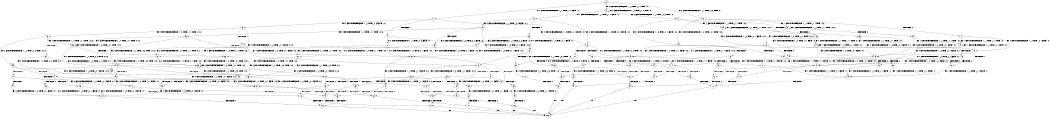 digraph BCG {
size = "7, 10.5";
center = TRUE;
node [shape = circle];
0 [peripheries = 2];
0 -> 1 [label = "EX !1 !ATOMIC_EXCH_BRANCH (1, +1, TRUE, +1, 1, FALSE) !:0:"];
0 -> 2 [label = "EX !2 !ATOMIC_EXCH_BRANCH (1, +1, TRUE, +0, 3, TRUE) !:0:"];
0 -> 3 [label = "EX !0 !ATOMIC_EXCH_BRANCH (1, +0, TRUE, +0, 1, TRUE) !:0:"];
1 -> 4 [label = "TERMINATE !1"];
1 -> 5 [label = "EX !2 !ATOMIC_EXCH_BRANCH (1, +1, TRUE, +0, 3, FALSE) !:0:1:"];
1 -> 6 [label = "EX !0 !ATOMIC_EXCH_BRANCH (1, +0, TRUE, +0, 1, FALSE) !:0:1:"];
2 -> 7 [label = "TERMINATE !2"];
2 -> 8 [label = "EX !1 !ATOMIC_EXCH_BRANCH (1, +1, TRUE, +1, 1, TRUE) !:0:2:"];
2 -> 9 [label = "EX !0 !ATOMIC_EXCH_BRANCH (1, +0, TRUE, +0, 1, FALSE) !:0:2:"];
3 -> 10 [label = "EX !1 !ATOMIC_EXCH_BRANCH (1, +1, TRUE, +1, 1, FALSE) !:0:"];
3 -> 11 [label = "EX !2 !ATOMIC_EXCH_BRANCH (1, +1, TRUE, +0, 3, TRUE) !:0:"];
3 -> 3 [label = "EX !0 !ATOMIC_EXCH_BRANCH (1, +0, TRUE, +0, 1, TRUE) !:0:"];
4 -> 12 [label = "EX !2 !ATOMIC_EXCH_BRANCH (1, +1, TRUE, +0, 3, FALSE) !:0:"];
4 -> 13 [label = "EX !0 !ATOMIC_EXCH_BRANCH (1, +0, TRUE, +0, 1, FALSE) !:0:"];
5 -> 14 [label = "TERMINATE !1"];
5 -> 15 [label = "EX !0 !ATOMIC_EXCH_BRANCH (1, +0, TRUE, +0, 1, FALSE) !:0:1:2:"];
5 -> 16 [label = "EX !2 !ATOMIC_EXCH_BRANCH (1, +0, TRUE, +1, 1, TRUE) !:0:1:2:"];
6 -> 17 [label = "TERMINATE !1"];
6 -> 18 [label = "TERMINATE !0"];
6 -> 19 [label = "EX !2 !ATOMIC_EXCH_BRANCH (1, +1, TRUE, +0, 3, TRUE) !:0:1:"];
7 -> 20 [label = "EX !1 !ATOMIC_EXCH_BRANCH (1, +1, TRUE, +1, 1, TRUE) !:0:"];
7 -> 21 [label = "EX !0 !ATOMIC_EXCH_BRANCH (1, +0, TRUE, +0, 1, FALSE) !:0:"];
8 -> 22 [label = "TERMINATE !2"];
8 -> 23 [label = "EX !0 !ATOMIC_EXCH_BRANCH (1, +0, TRUE, +0, 1, FALSE) !:0:1:2:"];
8 -> 8 [label = "EX !1 !ATOMIC_EXCH_BRANCH (1, +1, TRUE, +1, 1, TRUE) !:0:1:2:"];
9 -> 24 [label = "TERMINATE !2"];
9 -> 25 [label = "TERMINATE !0"];
9 -> 19 [label = "EX !1 !ATOMIC_EXCH_BRANCH (1, +1, TRUE, +1, 1, FALSE) !:0:2:"];
10 -> 26 [label = "TERMINATE !1"];
10 -> 27 [label = "EX !2 !ATOMIC_EXCH_BRANCH (1, +1, TRUE, +0, 3, FALSE) !:0:1:"];
10 -> 6 [label = "EX !0 !ATOMIC_EXCH_BRANCH (1, +0, TRUE, +0, 1, FALSE) !:0:1:"];
11 -> 28 [label = "TERMINATE !2"];
11 -> 29 [label = "EX !1 !ATOMIC_EXCH_BRANCH (1, +1, TRUE, +1, 1, TRUE) !:0:2:"];
11 -> 9 [label = "EX !0 !ATOMIC_EXCH_BRANCH (1, +0, TRUE, +0, 1, FALSE) !:0:2:"];
12 -> 30 [label = "EX !0 !ATOMIC_EXCH_BRANCH (1, +0, TRUE, +0, 1, FALSE) !:0:2:"];
12 -> 31 [label = "EX !2 !ATOMIC_EXCH_BRANCH (1, +0, TRUE, +1, 1, TRUE) !:0:2:"];
13 -> 32 [label = "TERMINATE !0"];
13 -> 33 [label = "EX !2 !ATOMIC_EXCH_BRANCH (1, +1, TRUE, +0, 3, TRUE) !:0:"];
14 -> 30 [label = "EX !0 !ATOMIC_EXCH_BRANCH (1, +0, TRUE, +0, 1, FALSE) !:0:2:"];
14 -> 31 [label = "EX !2 !ATOMIC_EXCH_BRANCH (1, +0, TRUE, +1, 1, TRUE) !:0:2:"];
15 -> 34 [label = "TERMINATE !1"];
15 -> 35 [label = "TERMINATE !0"];
15 -> 36 [label = "EX !2 !ATOMIC_EXCH_BRANCH (1, +0, TRUE, +1, 1, FALSE) !:0:1:2:"];
16 -> 37 [label = "TERMINATE !1"];
16 -> 38 [label = "EX !0 !ATOMIC_EXCH_BRANCH (1, +0, TRUE, +0, 1, TRUE) !:0:1:2:"];
16 -> 39 [label = "EX !2 !ATOMIC_EXCH_BRANCH (1, +1, TRUE, +0, 3, TRUE) !:0:1:2:"];
17 -> 32 [label = "TERMINATE !0"];
17 -> 33 [label = "EX !2 !ATOMIC_EXCH_BRANCH (1, +1, TRUE, +0, 3, TRUE) !:0:"];
18 -> 40 [label = "TERMINATE !1"];
18 -> 41 [label = "EX !2 !ATOMIC_EXCH_BRANCH (1, +1, TRUE, +0, 3, TRUE) !:1:"];
19 -> 42 [label = "TERMINATE !1"];
19 -> 43 [label = "TERMINATE !2"];
19 -> 44 [label = "TERMINATE !0"];
20 -> 45 [label = "EX !0 !ATOMIC_EXCH_BRANCH (1, +0, TRUE, +0, 1, FALSE) !:0:1:"];
20 -> 20 [label = "EX !1 !ATOMIC_EXCH_BRANCH (1, +1, TRUE, +1, 1, TRUE) !:0:1:"];
21 -> 46 [label = "TERMINATE !0"];
21 -> 47 [label = "EX !1 !ATOMIC_EXCH_BRANCH (1, +1, TRUE, +1, 1, FALSE) !:0:"];
22 -> 45 [label = "EX !0 !ATOMIC_EXCH_BRANCH (1, +0, TRUE, +0, 1, FALSE) !:0:1:"];
22 -> 20 [label = "EX !1 !ATOMIC_EXCH_BRANCH (1, +1, TRUE, +1, 1, TRUE) !:0:1:"];
23 -> 48 [label = "TERMINATE !2"];
23 -> 49 [label = "TERMINATE !0"];
23 -> 19 [label = "EX !1 !ATOMIC_EXCH_BRANCH (1, +1, TRUE, +1, 1, FALSE) !:0:1:2:"];
24 -> 46 [label = "TERMINATE !0"];
24 -> 47 [label = "EX !1 !ATOMIC_EXCH_BRANCH (1, +1, TRUE, +1, 1, FALSE) !:0:"];
25 -> 50 [label = "TERMINATE !2"];
25 -> 41 [label = "EX !1 !ATOMIC_EXCH_BRANCH (1, +1, TRUE, +1, 1, FALSE) !:1:2:"];
26 -> 51 [label = "EX !2 !ATOMIC_EXCH_BRANCH (1, +1, TRUE, +0, 3, FALSE) !:0:"];
26 -> 13 [label = "EX !0 !ATOMIC_EXCH_BRANCH (1, +0, TRUE, +0, 1, FALSE) !:0:"];
27 -> 52 [label = "TERMINATE !1"];
27 -> 53 [label = "EX !2 !ATOMIC_EXCH_BRANCH (1, +0, TRUE, +1, 1, TRUE) !:0:1:2:"];
27 -> 15 [label = "EX !0 !ATOMIC_EXCH_BRANCH (1, +0, TRUE, +0, 1, FALSE) !:0:1:2:"];
28 -> 54 [label = "EX !1 !ATOMIC_EXCH_BRANCH (1, +1, TRUE, +1, 1, TRUE) !:0:"];
28 -> 21 [label = "EX !0 !ATOMIC_EXCH_BRANCH (1, +0, TRUE, +0, 1, FALSE) !:0:"];
29 -> 55 [label = "TERMINATE !2"];
29 -> 29 [label = "EX !1 !ATOMIC_EXCH_BRANCH (1, +1, TRUE, +1, 1, TRUE) !:0:1:2:"];
29 -> 23 [label = "EX !0 !ATOMIC_EXCH_BRANCH (1, +0, TRUE, +0, 1, FALSE) !:0:1:2:"];
30 -> 56 [label = "TERMINATE !0"];
30 -> 57 [label = "EX !2 !ATOMIC_EXCH_BRANCH (1, +0, TRUE, +1, 1, FALSE) !:0:2:"];
31 -> 58 [label = "EX !0 !ATOMIC_EXCH_BRANCH (1, +0, TRUE, +0, 1, TRUE) !:0:2:"];
31 -> 59 [label = "EX !2 !ATOMIC_EXCH_BRANCH (1, +1, TRUE, +0, 3, TRUE) !:0:2:"];
32 -> 60 [label = "EX !2 !ATOMIC_EXCH_BRANCH (1, +1, TRUE, +0, 3, TRUE) !:1:2:"];
33 -> 61 [label = "TERMINATE !2"];
33 -> 62 [label = "TERMINATE !0"];
34 -> 56 [label = "TERMINATE !0"];
34 -> 57 [label = "EX !2 !ATOMIC_EXCH_BRANCH (1, +0, TRUE, +1, 1, FALSE) !:0:2:"];
35 -> 63 [label = "TERMINATE !1"];
35 -> 64 [label = "EX !2 !ATOMIC_EXCH_BRANCH (1, +0, TRUE, +1, 1, FALSE) !:1:2:"];
36 -> 65 [label = "TERMINATE !1"];
36 -> 66 [label = "TERMINATE !2"];
36 -> 67 [label = "TERMINATE !0"];
37 -> 58 [label = "EX !0 !ATOMIC_EXCH_BRANCH (1, +0, TRUE, +0, 1, TRUE) !:0:2:"];
37 -> 59 [label = "EX !2 !ATOMIC_EXCH_BRANCH (1, +1, TRUE, +0, 3, TRUE) !:0:2:"];
38 -> 68 [label = "TERMINATE !1"];
38 -> 69 [label = "EX !2 !ATOMIC_EXCH_BRANCH (1, +1, TRUE, +0, 3, TRUE) !:0:1:2:"];
38 -> 38 [label = "EX !0 !ATOMIC_EXCH_BRANCH (1, +0, TRUE, +0, 1, TRUE) !:0:1:2:"];
39 -> 70 [label = "TERMINATE !1"];
39 -> 71 [label = "TERMINATE !2"];
39 -> 72 [label = "EX !0 !ATOMIC_EXCH_BRANCH (1, +0, TRUE, +0, 1, FALSE) !:0:1:2:"];
40 -> 73 [label = "EX !2 !ATOMIC_EXCH_BRANCH (1, +1, TRUE, +0, 3, TRUE) !:2:"];
41 -> 74 [label = "TERMINATE !1"];
41 -> 75 [label = "TERMINATE !2"];
42 -> 61 [label = "TERMINATE !2"];
42 -> 62 [label = "TERMINATE !0"];
43 -> 76 [label = "TERMINATE !1"];
43 -> 77 [label = "TERMINATE !0"];
44 -> 74 [label = "TERMINATE !1"];
44 -> 75 [label = "TERMINATE !2"];
45 -> 78 [label = "TERMINATE !0"];
45 -> 47 [label = "EX !1 !ATOMIC_EXCH_BRANCH (1, +1, TRUE, +1, 1, FALSE) !:0:1:"];
46 -> 79 [label = "EX !1 !ATOMIC_EXCH_BRANCH (1, +1, TRUE, +1, 1, FALSE) !:1:"];
47 -> 76 [label = "TERMINATE !1"];
47 -> 77 [label = "TERMINATE !0"];
48 -> 78 [label = "TERMINATE !0"];
48 -> 47 [label = "EX !1 !ATOMIC_EXCH_BRANCH (1, +1, TRUE, +1, 1, FALSE) !:0:1:"];
49 -> 80 [label = "TERMINATE !2"];
49 -> 41 [label = "EX !1 !ATOMIC_EXCH_BRANCH (1, +1, TRUE, +1, 1, FALSE) !:1:2:"];
50 -> 79 [label = "EX !1 !ATOMIC_EXCH_BRANCH (1, +1, TRUE, +1, 1, FALSE) !:1:"];
51 -> 81 [label = "EX !2 !ATOMIC_EXCH_BRANCH (1, +0, TRUE, +1, 1, TRUE) !:0:2:"];
51 -> 30 [label = "EX !0 !ATOMIC_EXCH_BRANCH (1, +0, TRUE, +0, 1, FALSE) !:0:2:"];
52 -> 81 [label = "EX !2 !ATOMIC_EXCH_BRANCH (1, +0, TRUE, +1, 1, TRUE) !:0:2:"];
52 -> 30 [label = "EX !0 !ATOMIC_EXCH_BRANCH (1, +0, TRUE, +0, 1, FALSE) !:0:2:"];
53 -> 68 [label = "TERMINATE !1"];
53 -> 69 [label = "EX !2 !ATOMIC_EXCH_BRANCH (1, +1, TRUE, +0, 3, TRUE) !:0:1:2:"];
53 -> 38 [label = "EX !0 !ATOMIC_EXCH_BRANCH (1, +0, TRUE, +0, 1, TRUE) !:0:1:2:"];
54 -> 54 [label = "EX !1 !ATOMIC_EXCH_BRANCH (1, +1, TRUE, +1, 1, TRUE) !:0:1:"];
54 -> 45 [label = "EX !0 !ATOMIC_EXCH_BRANCH (1, +0, TRUE, +0, 1, FALSE) !:0:1:"];
55 -> 54 [label = "EX !1 !ATOMIC_EXCH_BRANCH (1, +1, TRUE, +1, 1, TRUE) !:0:1:"];
55 -> 45 [label = "EX !0 !ATOMIC_EXCH_BRANCH (1, +0, TRUE, +0, 1, FALSE) !:0:1:"];
56 -> 82 [label = "EX !2 !ATOMIC_EXCH_BRANCH (1, +0, TRUE, +1, 1, FALSE) !:1:2:"];
57 -> 83 [label = "TERMINATE !2"];
57 -> 84 [label = "TERMINATE !0"];
58 -> 85 [label = "EX !2 !ATOMIC_EXCH_BRANCH (1, +1, TRUE, +0, 3, TRUE) !:0:2:"];
58 -> 58 [label = "EX !0 !ATOMIC_EXCH_BRANCH (1, +0, TRUE, +0, 1, TRUE) !:0:2:"];
59 -> 86 [label = "TERMINATE !2"];
59 -> 87 [label = "EX !0 !ATOMIC_EXCH_BRANCH (1, +0, TRUE, +0, 1, FALSE) !:0:2:"];
60 -> 88 [label = "TERMINATE !2"];
61 -> 89 [label = "TERMINATE !0"];
62 -> 88 [label = "TERMINATE !2"];
63 -> 90 [label = "EX !2 !ATOMIC_EXCH_BRANCH (1, +0, TRUE, +1, 1, FALSE) !:2:"];
64 -> 91 [label = "TERMINATE !1"];
64 -> 92 [label = "TERMINATE !2"];
65 -> 83 [label = "TERMINATE !2"];
65 -> 84 [label = "TERMINATE !0"];
66 -> 93 [label = "TERMINATE !1"];
66 -> 94 [label = "TERMINATE !0"];
67 -> 91 [label = "TERMINATE !1"];
67 -> 92 [label = "TERMINATE !2"];
68 -> 85 [label = "EX !2 !ATOMIC_EXCH_BRANCH (1, +1, TRUE, +0, 3, TRUE) !:0:2:"];
68 -> 58 [label = "EX !0 !ATOMIC_EXCH_BRANCH (1, +0, TRUE, +0, 1, TRUE) !:0:2:"];
69 -> 95 [label = "TERMINATE !1"];
69 -> 96 [label = "TERMINATE !2"];
69 -> 72 [label = "EX !0 !ATOMIC_EXCH_BRANCH (1, +0, TRUE, +0, 1, FALSE) !:0:1:2:"];
70 -> 86 [label = "TERMINATE !2"];
70 -> 87 [label = "EX !0 !ATOMIC_EXCH_BRANCH (1, +0, TRUE, +0, 1, FALSE) !:0:2:"];
71 -> 97 [label = "TERMINATE !1"];
71 -> 98 [label = "EX !0 !ATOMIC_EXCH_BRANCH (1, +0, TRUE, +0, 1, FALSE) !:0:1:"];
72 -> 65 [label = "TERMINATE !1"];
72 -> 66 [label = "TERMINATE !2"];
72 -> 67 [label = "TERMINATE !0"];
73 -> 99 [label = "TERMINATE !2"];
74 -> 99 [label = "TERMINATE !2"];
75 -> 100 [label = "TERMINATE !1"];
76 -> 89 [label = "TERMINATE !0"];
77 -> 100 [label = "TERMINATE !1"];
78 -> 79 [label = "EX !1 !ATOMIC_EXCH_BRANCH (1, +1, TRUE, +1, 1, FALSE) !:1:"];
79 -> 100 [label = "TERMINATE !1"];
80 -> 79 [label = "EX !1 !ATOMIC_EXCH_BRANCH (1, +1, TRUE, +1, 1, FALSE) !:1:"];
81 -> 85 [label = "EX !2 !ATOMIC_EXCH_BRANCH (1, +1, TRUE, +0, 3, TRUE) !:0:2:"];
81 -> 58 [label = "EX !0 !ATOMIC_EXCH_BRANCH (1, +0, TRUE, +0, 1, TRUE) !:0:2:"];
82 -> 101 [label = "TERMINATE !2"];
83 -> 102 [label = "TERMINATE !0"];
84 -> 101 [label = "TERMINATE !2"];
85 -> 103 [label = "TERMINATE !2"];
85 -> 87 [label = "EX !0 !ATOMIC_EXCH_BRANCH (1, +0, TRUE, +0, 1, FALSE) !:0:2:"];
86 -> 104 [label = "EX !0 !ATOMIC_EXCH_BRANCH (1, +0, TRUE, +0, 1, FALSE) !:0:"];
87 -> 83 [label = "TERMINATE !2"];
87 -> 84 [label = "TERMINATE !0"];
88 -> 105 [label = "exit"];
89 -> 105 [label = "exit"];
90 -> 106 [label = "TERMINATE !2"];
91 -> 106 [label = "TERMINATE !2"];
92 -> 107 [label = "TERMINATE !1"];
93 -> 102 [label = "TERMINATE !0"];
94 -> 107 [label = "TERMINATE !1"];
95 -> 103 [label = "TERMINATE !2"];
95 -> 87 [label = "EX !0 !ATOMIC_EXCH_BRANCH (1, +0, TRUE, +0, 1, FALSE) !:0:2:"];
96 -> 108 [label = "TERMINATE !1"];
96 -> 98 [label = "EX !0 !ATOMIC_EXCH_BRANCH (1, +0, TRUE, +0, 1, FALSE) !:0:1:"];
97 -> 104 [label = "EX !0 !ATOMIC_EXCH_BRANCH (1, +0, TRUE, +0, 1, FALSE) !:0:"];
98 -> 93 [label = "TERMINATE !1"];
98 -> 94 [label = "TERMINATE !0"];
99 -> 105 [label = "exit"];
100 -> 105 [label = "exit"];
101 -> 105 [label = "exit"];
102 -> 105 [label = "exit"];
103 -> 104 [label = "EX !0 !ATOMIC_EXCH_BRANCH (1, +0, TRUE, +0, 1, FALSE) !:0:"];
104 -> 102 [label = "TERMINATE !0"];
106 -> 105 [label = "exit"];
107 -> 105 [label = "exit"];
108 -> 104 [label = "EX !0 !ATOMIC_EXCH_BRANCH (1, +0, TRUE, +0, 1, FALSE) !:0:"];
}
